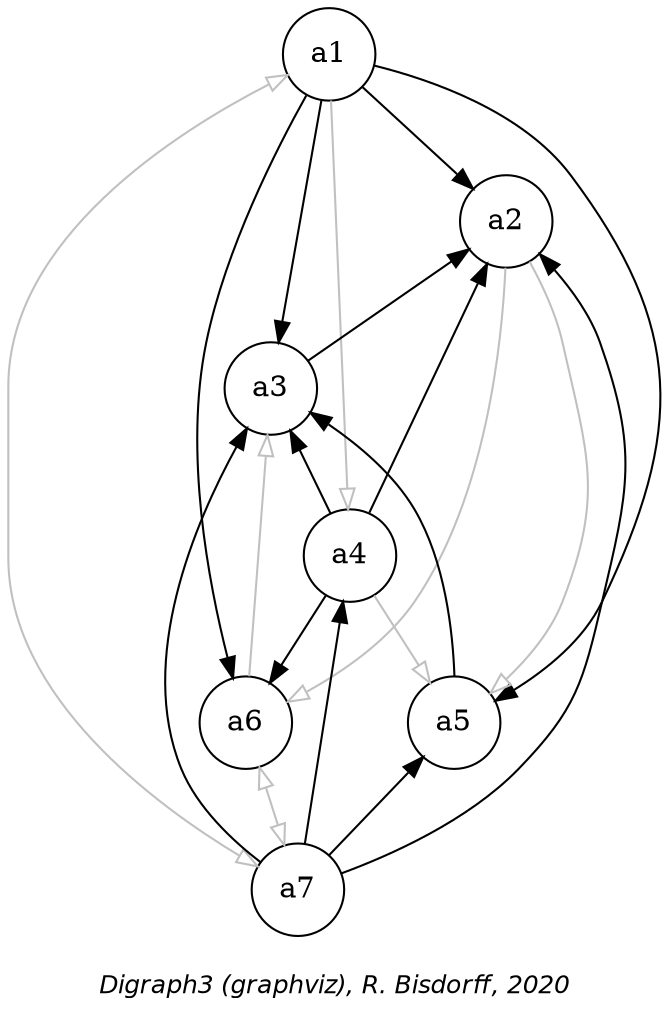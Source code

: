 digraph G {
graph [ fontname = "Helvetica-Oblique",
 fontsize = 12,
 label = "\nDigraph3 (graphviz), R. Bisdorff, 2020", size="7,7"];
n1 [shape = "circle", label = "a1"];
n2 [shape = "circle", label = "a2"];
n3 [shape = "circle", label = "a3"];
n4 [shape = "circle", label = "a4"];
n5 [shape = "circle", label = "a5"];
n6 [shape = "circle", label = "a6"];
n7 [shape = "circle", label = "a7"];
n1-> n2 [dir=forward, color=black] ;
n1-> n3 [dir=forward, color=black] ;
n1-> n4 [dir=forward, color=grey, arrowhead=empty] ;
n1-> n5 [dir=forward, color=black] ;
n1-> n6 [dir=forward, color=black] ;
n1-> n7 [dir=both, color=grey, arrowhead=empty, arrowtail=empty] ;
n2-> n3 [dir=back, color=black] ;
n2-> n4 [dir=back, color=black] ;
n2-> n5 [dir=forward, color=grey, arrowhead=empty] ;
n2-> n6 [dir=forward, color=grey, arrowhead=empty] ;
n2-> n7 [dir=back, color=black] ;
n3-> n4 [dir=back, color=black] ;
n3-> n5 [dir=back, color=black] ;
n3-> n6 [dir=back, color=grey, arrowtail=empty] ;
n3-> n7 [dir=back, color=black] ;
n4-> n5 [dir=forward, color=grey, arrowhead=empty] ;
n4-> n6 [dir=forward, color=black] ;
n4-> n7 [dir=back, color=black] ;
n5-> n7 [dir=back, color=black] ;
n6-> n7 [dir=both, color=grey, arrowhead=empty, arrowtail=empty] ;
}
